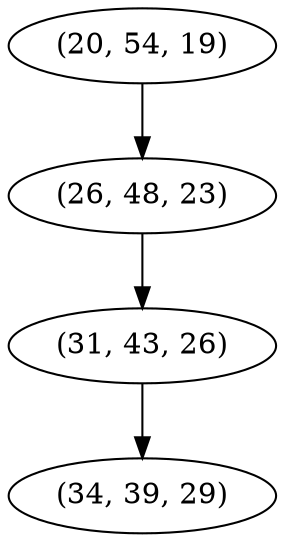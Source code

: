 digraph tree {
    "(20, 54, 19)";
    "(26, 48, 23)";
    "(31, 43, 26)";
    "(34, 39, 29)";
    "(20, 54, 19)" -> "(26, 48, 23)";
    "(26, 48, 23)" -> "(31, 43, 26)";
    "(31, 43, 26)" -> "(34, 39, 29)";
}
